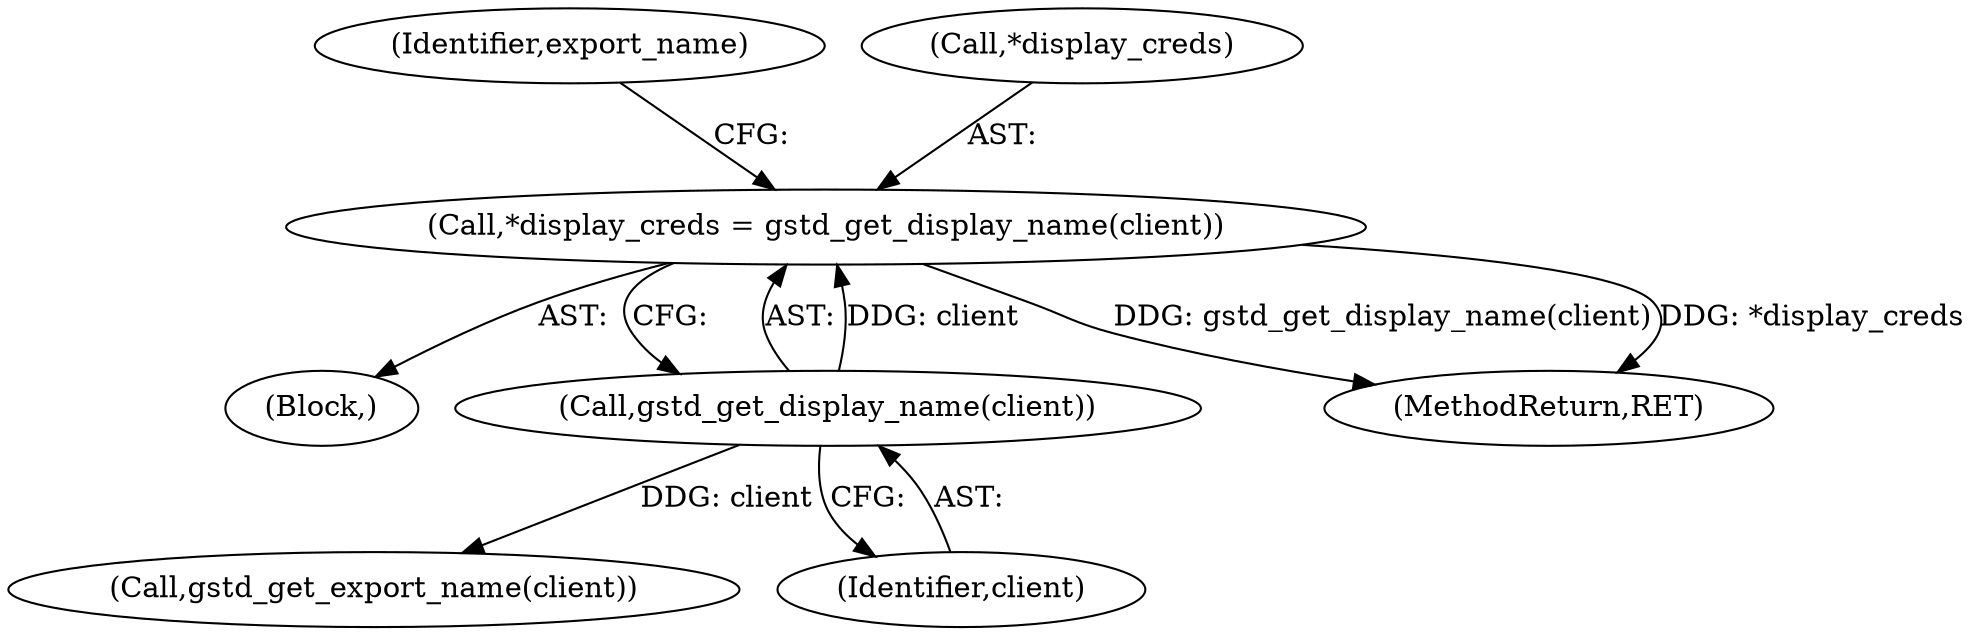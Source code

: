 digraph "0_knc_f237f3e09ecbaf59c897f5046538a7b1a3fa40c1@pointer" {
"1000218" [label="(Call,*display_creds = gstd_get_display_name(client))"];
"1000221" [label="(Call,gstd_get_display_name(client))"];
"1000105" [label="(Block,)"];
"1000221" [label="(Call,gstd_get_display_name(client))"];
"1000226" [label="(Call,gstd_get_export_name(client))"];
"1000218" [label="(Call,*display_creds = gstd_get_display_name(client))"];
"1000222" [label="(Identifier,client)"];
"1000225" [label="(Identifier,export_name)"];
"1000219" [label="(Call,*display_creds)"];
"1000245" [label="(MethodReturn,RET)"];
"1000218" -> "1000105"  [label="AST: "];
"1000218" -> "1000221"  [label="CFG: "];
"1000219" -> "1000218"  [label="AST: "];
"1000221" -> "1000218"  [label="AST: "];
"1000225" -> "1000218"  [label="CFG: "];
"1000218" -> "1000245"  [label="DDG: gstd_get_display_name(client)"];
"1000218" -> "1000245"  [label="DDG: *display_creds"];
"1000221" -> "1000218"  [label="DDG: client"];
"1000221" -> "1000222"  [label="CFG: "];
"1000222" -> "1000221"  [label="AST: "];
"1000221" -> "1000226"  [label="DDG: client"];
}
